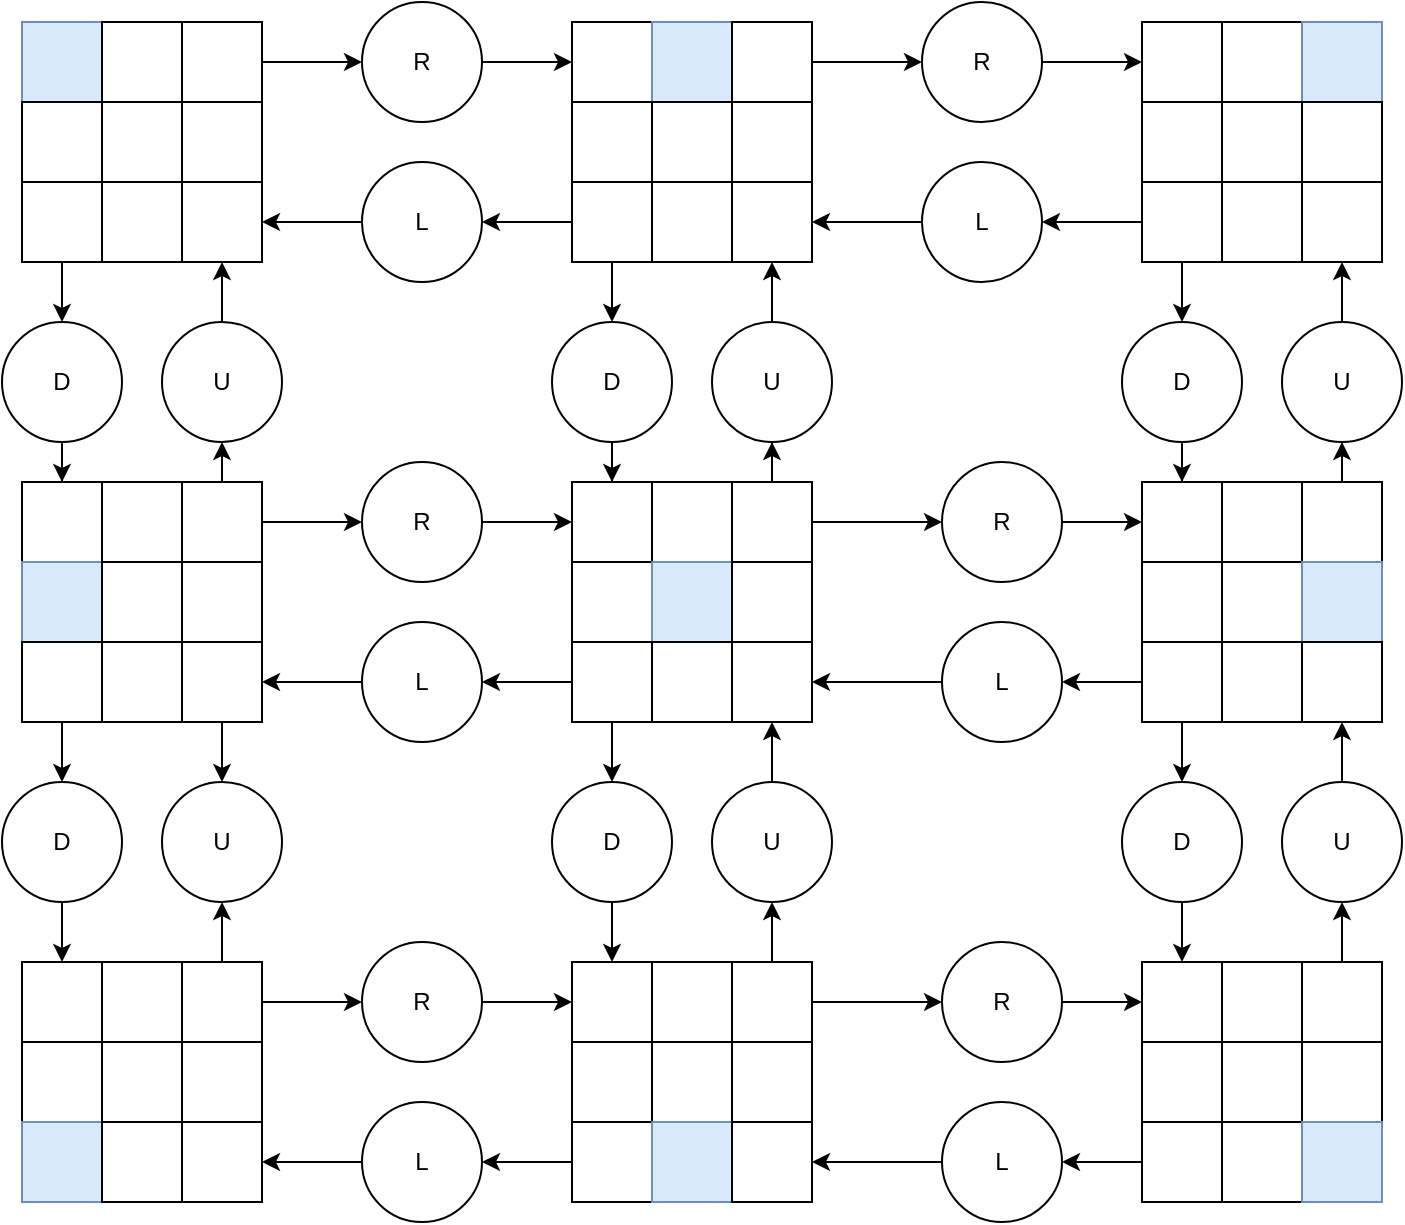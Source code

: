 <mxfile version="13.0.5" type="device"><diagram id="01GAsf3pxCjws0Y37xxs" name="Page-1"><mxGraphModel dx="1298" dy="759" grid="1" gridSize="10" guides="1" tooltips="1" connect="1" arrows="1" fold="1" page="1" pageScale="1" pageWidth="850" pageHeight="1100" math="0" shadow="0"><root><mxCell id="0"/><mxCell id="1" parent="0"/><mxCell id="KvFrXL1NzjKmEslwD7zw-13" value="" style="group" parent="1" vertex="1" connectable="0"><mxGeometry x="425" y="70" width="120" height="120" as="geometry"/></mxCell><mxCell id="KvFrXL1NzjKmEslwD7zw-14" value="" style="group" parent="KvFrXL1NzjKmEslwD7zw-13" vertex="1" connectable="0"><mxGeometry width="120" height="120" as="geometry"/></mxCell><mxCell id="KvFrXL1NzjKmEslwD7zw-15" value="" style="rounded=0;whiteSpace=wrap;html=1;" parent="KvFrXL1NzjKmEslwD7zw-14" vertex="1"><mxGeometry width="40" height="40" as="geometry"/></mxCell><mxCell id="KvFrXL1NzjKmEslwD7zw-16" value="" style="rounded=0;whiteSpace=wrap;html=1;fillColor=#dae8fc;strokeColor=#6c8ebf;" parent="KvFrXL1NzjKmEslwD7zw-14" vertex="1"><mxGeometry x="40" width="40" height="40" as="geometry"/></mxCell><mxCell id="KvFrXL1NzjKmEslwD7zw-17" value="" style="rounded=0;whiteSpace=wrap;html=1;" parent="KvFrXL1NzjKmEslwD7zw-14" vertex="1"><mxGeometry x="80" width="40" height="40" as="geometry"/></mxCell><mxCell id="KvFrXL1NzjKmEslwD7zw-18" value="" style="rounded=0;whiteSpace=wrap;html=1;" parent="KvFrXL1NzjKmEslwD7zw-14" vertex="1"><mxGeometry y="40" width="40" height="40" as="geometry"/></mxCell><mxCell id="KvFrXL1NzjKmEslwD7zw-19" value="" style="rounded=0;whiteSpace=wrap;html=1;" parent="KvFrXL1NzjKmEslwD7zw-14" vertex="1"><mxGeometry x="40" y="40" width="40" height="40" as="geometry"/></mxCell><mxCell id="KvFrXL1NzjKmEslwD7zw-20" value="" style="rounded=0;whiteSpace=wrap;html=1;" parent="KvFrXL1NzjKmEslwD7zw-14" vertex="1"><mxGeometry x="80" y="40" width="40" height="40" as="geometry"/></mxCell><mxCell id="KvFrXL1NzjKmEslwD7zw-21" value="" style="rounded=0;whiteSpace=wrap;html=1;" parent="KvFrXL1NzjKmEslwD7zw-14" vertex="1"><mxGeometry y="80" width="40" height="40" as="geometry"/></mxCell><mxCell id="KvFrXL1NzjKmEslwD7zw-22" value="" style="rounded=0;whiteSpace=wrap;html=1;" parent="KvFrXL1NzjKmEslwD7zw-14" vertex="1"><mxGeometry x="40" y="80" width="40" height="40" as="geometry"/></mxCell><mxCell id="KvFrXL1NzjKmEslwD7zw-23" value="" style="rounded=0;whiteSpace=wrap;html=1;" parent="KvFrXL1NzjKmEslwD7zw-14" vertex="1"><mxGeometry x="80" y="80" width="40" height="40" as="geometry"/></mxCell><mxCell id="KvFrXL1NzjKmEslwD7zw-97" value="" style="group" parent="1" vertex="1" connectable="0"><mxGeometry x="710" y="70" width="120" height="120" as="geometry"/></mxCell><mxCell id="KvFrXL1NzjKmEslwD7zw-24" value="" style="group;fillColor=#dae8fc;strokeColor=#6c8ebf;" parent="KvFrXL1NzjKmEslwD7zw-97" vertex="1" connectable="0"><mxGeometry width="120" height="120" as="geometry"/></mxCell><mxCell id="KvFrXL1NzjKmEslwD7zw-25" value="" style="group" parent="KvFrXL1NzjKmEslwD7zw-24" vertex="1" connectable="0"><mxGeometry width="120" height="120" as="geometry"/></mxCell><mxCell id="KvFrXL1NzjKmEslwD7zw-26" value="" style="rounded=0;whiteSpace=wrap;html=1;" parent="KvFrXL1NzjKmEslwD7zw-25" vertex="1"><mxGeometry width="40" height="40" as="geometry"/></mxCell><mxCell id="KvFrXL1NzjKmEslwD7zw-27" value="" style="rounded=0;whiteSpace=wrap;html=1;" parent="KvFrXL1NzjKmEslwD7zw-25" vertex="1"><mxGeometry x="40" width="40" height="40" as="geometry"/></mxCell><mxCell id="KvFrXL1NzjKmEslwD7zw-28" value="" style="rounded=0;whiteSpace=wrap;html=1;fillColor=#dae8fc;strokeColor=#6c8ebf;" parent="KvFrXL1NzjKmEslwD7zw-25" vertex="1"><mxGeometry x="80" width="40" height="40" as="geometry"/></mxCell><mxCell id="KvFrXL1NzjKmEslwD7zw-29" value="" style="rounded=0;whiteSpace=wrap;html=1;" parent="KvFrXL1NzjKmEslwD7zw-25" vertex="1"><mxGeometry y="40" width="40" height="40" as="geometry"/></mxCell><mxCell id="KvFrXL1NzjKmEslwD7zw-30" value="" style="rounded=0;whiteSpace=wrap;html=1;" parent="KvFrXL1NzjKmEslwD7zw-25" vertex="1"><mxGeometry x="40" y="40" width="40" height="40" as="geometry"/></mxCell><mxCell id="KvFrXL1NzjKmEslwD7zw-31" value="" style="rounded=0;whiteSpace=wrap;html=1;" parent="KvFrXL1NzjKmEslwD7zw-25" vertex="1"><mxGeometry x="80" y="40" width="40" height="40" as="geometry"/></mxCell><mxCell id="KvFrXL1NzjKmEslwD7zw-32" value="" style="rounded=0;whiteSpace=wrap;html=1;" parent="KvFrXL1NzjKmEslwD7zw-25" vertex="1"><mxGeometry y="80" width="40" height="40" as="geometry"/></mxCell><mxCell id="KvFrXL1NzjKmEslwD7zw-33" value="" style="rounded=0;whiteSpace=wrap;html=1;" parent="KvFrXL1NzjKmEslwD7zw-25" vertex="1"><mxGeometry x="40" y="80" width="40" height="40" as="geometry"/></mxCell><mxCell id="KvFrXL1NzjKmEslwD7zw-34" value="" style="rounded=0;whiteSpace=wrap;html=1;" parent="KvFrXL1NzjKmEslwD7zw-25" vertex="1"><mxGeometry x="80" y="80" width="40" height="40" as="geometry"/></mxCell><mxCell id="KvFrXL1NzjKmEslwD7zw-111" value="" style="group" parent="1" vertex="1" connectable="0"><mxGeometry x="150" y="70" width="120" height="120" as="geometry"/></mxCell><mxCell id="KvFrXL1NzjKmEslwD7zw-12" value="" style="group" parent="KvFrXL1NzjKmEslwD7zw-111" vertex="1" connectable="0"><mxGeometry width="120" height="120" as="geometry"/></mxCell><mxCell id="KvFrXL1NzjKmEslwD7zw-11" value="" style="group" parent="KvFrXL1NzjKmEslwD7zw-12" vertex="1" connectable="0"><mxGeometry width="120" height="120" as="geometry"/></mxCell><mxCell id="KvFrXL1NzjKmEslwD7zw-2" value="" style="rounded=0;whiteSpace=wrap;html=1;fillColor=#dae8fc;strokeColor=#6c8ebf;" parent="KvFrXL1NzjKmEslwD7zw-11" vertex="1"><mxGeometry width="40" height="40" as="geometry"/></mxCell><mxCell id="KvFrXL1NzjKmEslwD7zw-3" value="" style="rounded=0;whiteSpace=wrap;html=1;" parent="KvFrXL1NzjKmEslwD7zw-11" vertex="1"><mxGeometry x="40" width="40" height="40" as="geometry"/></mxCell><mxCell id="KvFrXL1NzjKmEslwD7zw-4" value="" style="rounded=0;whiteSpace=wrap;html=1;" parent="KvFrXL1NzjKmEslwD7zw-11" vertex="1"><mxGeometry x="80" width="40" height="40" as="geometry"/></mxCell><mxCell id="KvFrXL1NzjKmEslwD7zw-5" value="" style="rounded=0;whiteSpace=wrap;html=1;" parent="KvFrXL1NzjKmEslwD7zw-11" vertex="1"><mxGeometry y="40" width="40" height="40" as="geometry"/></mxCell><mxCell id="KvFrXL1NzjKmEslwD7zw-6" value="" style="rounded=0;whiteSpace=wrap;html=1;" parent="KvFrXL1NzjKmEslwD7zw-11" vertex="1"><mxGeometry x="40" y="40" width="40" height="40" as="geometry"/></mxCell><mxCell id="KvFrXL1NzjKmEslwD7zw-7" value="" style="rounded=0;whiteSpace=wrap;html=1;" parent="KvFrXL1NzjKmEslwD7zw-11" vertex="1"><mxGeometry x="80" y="40" width="40" height="40" as="geometry"/></mxCell><mxCell id="KvFrXL1NzjKmEslwD7zw-8" value="" style="rounded=0;whiteSpace=wrap;html=1;" parent="KvFrXL1NzjKmEslwD7zw-11" vertex="1"><mxGeometry y="80" width="40" height="40" as="geometry"/></mxCell><mxCell id="KvFrXL1NzjKmEslwD7zw-9" value="" style="rounded=0;whiteSpace=wrap;html=1;" parent="KvFrXL1NzjKmEslwD7zw-11" vertex="1"><mxGeometry x="40" y="80" width="40" height="40" as="geometry"/></mxCell><mxCell id="KvFrXL1NzjKmEslwD7zw-10" value="" style="rounded=0;whiteSpace=wrap;html=1;" parent="KvFrXL1NzjKmEslwD7zw-11" vertex="1"><mxGeometry x="80" y="80" width="40" height="40" as="geometry"/></mxCell><mxCell id="KvFrXL1NzjKmEslwD7zw-126" value="" style="group;fillColor=#dae8fc;strokeColor=#6c8ebf;" parent="1" vertex="1" connectable="0"><mxGeometry x="710" y="540" width="120" height="120" as="geometry"/></mxCell><mxCell id="KvFrXL1NzjKmEslwD7zw-127" value="" style="group" parent="1" vertex="1" connectable="0"><mxGeometry x="150" y="540" width="120" height="120" as="geometry"/></mxCell><mxCell id="KvFrXL1NzjKmEslwD7zw-128" value="" style="group" parent="KvFrXL1NzjKmEslwD7zw-127" vertex="1" connectable="0"><mxGeometry width="120" height="120" as="geometry"/></mxCell><mxCell id="KvFrXL1NzjKmEslwD7zw-129" value="" style="group" parent="KvFrXL1NzjKmEslwD7zw-128" vertex="1" connectable="0"><mxGeometry width="120" height="120" as="geometry"/></mxCell><mxCell id="KvFrXL1NzjKmEslwD7zw-130" value="" style="group" parent="KvFrXL1NzjKmEslwD7zw-129" vertex="1" connectable="0"><mxGeometry width="120" height="120" as="geometry"/></mxCell><mxCell id="KvFrXL1NzjKmEslwD7zw-131" value="" style="rounded=0;whiteSpace=wrap;html=1;" parent="KvFrXL1NzjKmEslwD7zw-130" vertex="1"><mxGeometry width="40" height="40" as="geometry"/></mxCell><mxCell id="KvFrXL1NzjKmEslwD7zw-132" value="" style="rounded=0;whiteSpace=wrap;html=1;" parent="KvFrXL1NzjKmEslwD7zw-130" vertex="1"><mxGeometry x="40" width="40" height="40" as="geometry"/></mxCell><mxCell id="KvFrXL1NzjKmEslwD7zw-133" value="" style="rounded=0;whiteSpace=wrap;html=1;" parent="KvFrXL1NzjKmEslwD7zw-130" vertex="1"><mxGeometry x="80" width="40" height="40" as="geometry"/></mxCell><mxCell id="KvFrXL1NzjKmEslwD7zw-134" value="" style="rounded=0;whiteSpace=wrap;html=1;" parent="KvFrXL1NzjKmEslwD7zw-130" vertex="1"><mxGeometry y="40" width="40" height="40" as="geometry"/></mxCell><mxCell id="KvFrXL1NzjKmEslwD7zw-135" value="" style="rounded=0;whiteSpace=wrap;html=1;" parent="KvFrXL1NzjKmEslwD7zw-130" vertex="1"><mxGeometry x="40" y="40" width="40" height="40" as="geometry"/></mxCell><mxCell id="KvFrXL1NzjKmEslwD7zw-136" value="" style="rounded=0;whiteSpace=wrap;html=1;" parent="KvFrXL1NzjKmEslwD7zw-130" vertex="1"><mxGeometry x="80" y="40" width="40" height="40" as="geometry"/></mxCell><mxCell id="KvFrXL1NzjKmEslwD7zw-137" value="" style="rounded=0;whiteSpace=wrap;html=1;fillColor=#dae8fc;strokeColor=#6c8ebf;" parent="KvFrXL1NzjKmEslwD7zw-130" vertex="1"><mxGeometry y="80" width="40" height="40" as="geometry"/></mxCell><mxCell id="KvFrXL1NzjKmEslwD7zw-138" value="" style="rounded=0;whiteSpace=wrap;html=1;" parent="KvFrXL1NzjKmEslwD7zw-130" vertex="1"><mxGeometry x="40" y="80" width="40" height="40" as="geometry"/></mxCell><mxCell id="KvFrXL1NzjKmEslwD7zw-139" value="" style="rounded=0;whiteSpace=wrap;html=1;" parent="KvFrXL1NzjKmEslwD7zw-130" vertex="1"><mxGeometry x="80" y="80" width="40" height="40" as="geometry"/></mxCell><mxCell id="KvFrXL1NzjKmEslwD7zw-140" value="" style="group;fillColor=#dae8fc;strokeColor=#6c8ebf;" parent="1" vertex="1" connectable="0"><mxGeometry x="425" y="540" width="120" height="120" as="geometry"/></mxCell><mxCell id="KvFrXL1NzjKmEslwD7zw-144" value="" style="rounded=0;whiteSpace=wrap;html=1;" parent="KvFrXL1NzjKmEslwD7zw-140" vertex="1"><mxGeometry width="40" height="40" as="geometry"/></mxCell><mxCell id="KvFrXL1NzjKmEslwD7zw-145" value="" style="rounded=0;whiteSpace=wrap;html=1;" parent="KvFrXL1NzjKmEslwD7zw-140" vertex="1"><mxGeometry x="40" width="40" height="40" as="geometry"/></mxCell><mxCell id="KvFrXL1NzjKmEslwD7zw-146" value="" style="rounded=0;whiteSpace=wrap;html=1;" parent="KvFrXL1NzjKmEslwD7zw-140" vertex="1"><mxGeometry x="80" width="40" height="40" as="geometry"/></mxCell><mxCell id="KvFrXL1NzjKmEslwD7zw-147" value="" style="rounded=0;whiteSpace=wrap;html=1;" parent="KvFrXL1NzjKmEslwD7zw-140" vertex="1"><mxGeometry y="40" width="40" height="40" as="geometry"/></mxCell><mxCell id="KvFrXL1NzjKmEslwD7zw-148" value="" style="rounded=0;whiteSpace=wrap;html=1;" parent="KvFrXL1NzjKmEslwD7zw-140" vertex="1"><mxGeometry x="40" y="40" width="40" height="40" as="geometry"/></mxCell><mxCell id="KvFrXL1NzjKmEslwD7zw-149" value="" style="rounded=0;whiteSpace=wrap;html=1;" parent="KvFrXL1NzjKmEslwD7zw-140" vertex="1"><mxGeometry x="80" y="40" width="40" height="40" as="geometry"/></mxCell><mxCell id="KvFrXL1NzjKmEslwD7zw-150" value="" style="rounded=0;whiteSpace=wrap;html=1;" parent="KvFrXL1NzjKmEslwD7zw-140" vertex="1"><mxGeometry y="80" width="40" height="40" as="geometry"/></mxCell><mxCell id="KvFrXL1NzjKmEslwD7zw-151" value="" style="rounded=0;whiteSpace=wrap;html=1;fillColor=#dae8fc;strokeColor=#6c8ebf;" parent="KvFrXL1NzjKmEslwD7zw-140" vertex="1"><mxGeometry x="40" y="80" width="40" height="40" as="geometry"/></mxCell><mxCell id="KvFrXL1NzjKmEslwD7zw-152" value="" style="rounded=0;whiteSpace=wrap;html=1;" parent="KvFrXL1NzjKmEslwD7zw-140" vertex="1"><mxGeometry x="80" y="80" width="40" height="40" as="geometry"/></mxCell><mxCell id="KvFrXL1NzjKmEslwD7zw-153" value="" style="group" parent="1" vertex="1" connectable="0"><mxGeometry x="150" y="300" width="120" height="120" as="geometry"/></mxCell><mxCell id="KvFrXL1NzjKmEslwD7zw-154" value="" style="group" parent="KvFrXL1NzjKmEslwD7zw-153" vertex="1" connectable="0"><mxGeometry width="120" height="120" as="geometry"/></mxCell><mxCell id="KvFrXL1NzjKmEslwD7zw-155" value="" style="group" parent="KvFrXL1NzjKmEslwD7zw-154" vertex="1" connectable="0"><mxGeometry width="120" height="120" as="geometry"/></mxCell><mxCell id="KvFrXL1NzjKmEslwD7zw-156" value="" style="group" parent="KvFrXL1NzjKmEslwD7zw-155" vertex="1" connectable="0"><mxGeometry width="120" height="120" as="geometry"/></mxCell><mxCell id="KvFrXL1NzjKmEslwD7zw-157" value="" style="rounded=0;whiteSpace=wrap;html=1;" parent="KvFrXL1NzjKmEslwD7zw-156" vertex="1"><mxGeometry width="40" height="40" as="geometry"/></mxCell><mxCell id="KvFrXL1NzjKmEslwD7zw-158" value="" style="rounded=0;whiteSpace=wrap;html=1;" parent="KvFrXL1NzjKmEslwD7zw-156" vertex="1"><mxGeometry x="40" width="40" height="40" as="geometry"/></mxCell><mxCell id="KvFrXL1NzjKmEslwD7zw-159" value="" style="rounded=0;whiteSpace=wrap;html=1;" parent="KvFrXL1NzjKmEslwD7zw-156" vertex="1"><mxGeometry x="80" width="40" height="40" as="geometry"/></mxCell><mxCell id="KvFrXL1NzjKmEslwD7zw-160" value="" style="rounded=0;whiteSpace=wrap;html=1;fillColor=#dae8fc;strokeColor=#6c8ebf;" parent="KvFrXL1NzjKmEslwD7zw-156" vertex="1"><mxGeometry y="40" width="40" height="40" as="geometry"/></mxCell><mxCell id="KvFrXL1NzjKmEslwD7zw-161" value="" style="rounded=0;whiteSpace=wrap;html=1;" parent="KvFrXL1NzjKmEslwD7zw-156" vertex="1"><mxGeometry x="40" y="40" width="40" height="40" as="geometry"/></mxCell><mxCell id="KvFrXL1NzjKmEslwD7zw-162" value="" style="rounded=0;whiteSpace=wrap;html=1;" parent="KvFrXL1NzjKmEslwD7zw-156" vertex="1"><mxGeometry x="80" y="40" width="40" height="40" as="geometry"/></mxCell><mxCell id="KvFrXL1NzjKmEslwD7zw-163" value="" style="rounded=0;whiteSpace=wrap;html=1;" parent="KvFrXL1NzjKmEslwD7zw-156" vertex="1"><mxGeometry y="80" width="40" height="40" as="geometry"/></mxCell><mxCell id="KvFrXL1NzjKmEslwD7zw-164" value="" style="rounded=0;whiteSpace=wrap;html=1;" parent="KvFrXL1NzjKmEslwD7zw-156" vertex="1"><mxGeometry x="40" y="80" width="40" height="40" as="geometry"/></mxCell><mxCell id="KvFrXL1NzjKmEslwD7zw-165" value="" style="rounded=0;whiteSpace=wrap;html=1;" parent="KvFrXL1NzjKmEslwD7zw-156" vertex="1"><mxGeometry x="80" y="80" width="40" height="40" as="geometry"/></mxCell><mxCell id="KvFrXL1NzjKmEslwD7zw-166" value="" style="group;fillColor=#dae8fc;strokeColor=#6c8ebf;" parent="1" vertex="1" connectable="0"><mxGeometry x="710" y="300" width="120" height="120" as="geometry"/></mxCell><mxCell id="KvFrXL1NzjKmEslwD7zw-167" value="" style="group" parent="KvFrXL1NzjKmEslwD7zw-166" vertex="1" connectable="0"><mxGeometry width="120" height="120" as="geometry"/></mxCell><mxCell id="KvFrXL1NzjKmEslwD7zw-168" value="" style="group" parent="KvFrXL1NzjKmEslwD7zw-167" vertex="1" connectable="0"><mxGeometry width="120" height="120" as="geometry"/></mxCell><mxCell id="KvFrXL1NzjKmEslwD7zw-169" value="" style="group" parent="KvFrXL1NzjKmEslwD7zw-168" vertex="1" connectable="0"><mxGeometry width="120" height="120" as="geometry"/></mxCell><mxCell id="KvFrXL1NzjKmEslwD7zw-170" value="" style="rounded=0;whiteSpace=wrap;html=1;" parent="KvFrXL1NzjKmEslwD7zw-169" vertex="1"><mxGeometry width="40" height="40" as="geometry"/></mxCell><mxCell id="KvFrXL1NzjKmEslwD7zw-171" value="" style="rounded=0;whiteSpace=wrap;html=1;" parent="KvFrXL1NzjKmEslwD7zw-169" vertex="1"><mxGeometry x="40" width="40" height="40" as="geometry"/></mxCell><mxCell id="KvFrXL1NzjKmEslwD7zw-172" value="" style="rounded=0;whiteSpace=wrap;html=1;" parent="KvFrXL1NzjKmEslwD7zw-169" vertex="1"><mxGeometry x="80" width="40" height="40" as="geometry"/></mxCell><mxCell id="KvFrXL1NzjKmEslwD7zw-173" value="" style="rounded=0;whiteSpace=wrap;html=1;" parent="KvFrXL1NzjKmEslwD7zw-169" vertex="1"><mxGeometry y="40" width="40" height="40" as="geometry"/></mxCell><mxCell id="KvFrXL1NzjKmEslwD7zw-174" value="" style="rounded=0;whiteSpace=wrap;html=1;" parent="KvFrXL1NzjKmEslwD7zw-169" vertex="1"><mxGeometry x="40" y="40" width="40" height="40" as="geometry"/></mxCell><mxCell id="KvFrXL1NzjKmEslwD7zw-175" value="" style="rounded=0;whiteSpace=wrap;html=1;fillColor=#dae8fc;strokeColor=#6c8ebf;" parent="KvFrXL1NzjKmEslwD7zw-169" vertex="1"><mxGeometry x="80" y="40" width="40" height="40" as="geometry"/></mxCell><mxCell id="KvFrXL1NzjKmEslwD7zw-176" value="" style="rounded=0;whiteSpace=wrap;html=1;" parent="KvFrXL1NzjKmEslwD7zw-169" vertex="1"><mxGeometry y="80" width="40" height="40" as="geometry"/></mxCell><mxCell id="KvFrXL1NzjKmEslwD7zw-177" value="" style="rounded=0;whiteSpace=wrap;html=1;" parent="KvFrXL1NzjKmEslwD7zw-169" vertex="1"><mxGeometry x="40" y="80" width="40" height="40" as="geometry"/></mxCell><mxCell id="KvFrXL1NzjKmEslwD7zw-178" value="" style="rounded=0;whiteSpace=wrap;html=1;" parent="KvFrXL1NzjKmEslwD7zw-169" vertex="1"><mxGeometry x="80" y="80" width="40" height="40" as="geometry"/></mxCell><mxCell id="KvFrXL1NzjKmEslwD7zw-179" value="" style="group" parent="1" vertex="1" connectable="0"><mxGeometry x="425" y="300" width="120" height="120" as="geometry"/></mxCell><mxCell id="KvFrXL1NzjKmEslwD7zw-180" value="" style="group" parent="KvFrXL1NzjKmEslwD7zw-179" vertex="1" connectable="0"><mxGeometry width="120" height="120" as="geometry"/></mxCell><mxCell id="KvFrXL1NzjKmEslwD7zw-181" value="" style="group" parent="KvFrXL1NzjKmEslwD7zw-180" vertex="1" connectable="0"><mxGeometry width="120" height="120" as="geometry"/></mxCell><mxCell id="KvFrXL1NzjKmEslwD7zw-182" value="" style="group" parent="KvFrXL1NzjKmEslwD7zw-181" vertex="1" connectable="0"><mxGeometry width="120" height="120" as="geometry"/></mxCell><mxCell id="KvFrXL1NzjKmEslwD7zw-183" value="" style="rounded=0;whiteSpace=wrap;html=1;" parent="KvFrXL1NzjKmEslwD7zw-182" vertex="1"><mxGeometry width="40" height="40" as="geometry"/></mxCell><mxCell id="KvFrXL1NzjKmEslwD7zw-184" value="" style="rounded=0;whiteSpace=wrap;html=1;" parent="KvFrXL1NzjKmEslwD7zw-182" vertex="1"><mxGeometry x="40" width="40" height="40" as="geometry"/></mxCell><mxCell id="KvFrXL1NzjKmEslwD7zw-185" value="" style="rounded=0;whiteSpace=wrap;html=1;" parent="KvFrXL1NzjKmEslwD7zw-182" vertex="1"><mxGeometry x="80" width="40" height="40" as="geometry"/></mxCell><mxCell id="KvFrXL1NzjKmEslwD7zw-186" value="" style="rounded=0;whiteSpace=wrap;html=1;" parent="KvFrXL1NzjKmEslwD7zw-182" vertex="1"><mxGeometry y="40" width="40" height="40" as="geometry"/></mxCell><mxCell id="KvFrXL1NzjKmEslwD7zw-187" value="" style="rounded=0;whiteSpace=wrap;html=1;fillColor=#dae8fc;strokeColor=#6c8ebf;" parent="KvFrXL1NzjKmEslwD7zw-182" vertex="1"><mxGeometry x="40" y="40" width="40" height="40" as="geometry"/></mxCell><mxCell id="KvFrXL1NzjKmEslwD7zw-188" value="" style="rounded=0;whiteSpace=wrap;html=1;" parent="KvFrXL1NzjKmEslwD7zw-182" vertex="1"><mxGeometry x="80" y="40" width="40" height="40" as="geometry"/></mxCell><mxCell id="KvFrXL1NzjKmEslwD7zw-189" value="" style="rounded=0;whiteSpace=wrap;html=1;" parent="KvFrXL1NzjKmEslwD7zw-182" vertex="1"><mxGeometry y="80" width="40" height="40" as="geometry"/></mxCell><mxCell id="KvFrXL1NzjKmEslwD7zw-190" value="" style="rounded=0;whiteSpace=wrap;html=1;" parent="KvFrXL1NzjKmEslwD7zw-182" vertex="1"><mxGeometry x="40" y="80" width="40" height="40" as="geometry"/></mxCell><mxCell id="KvFrXL1NzjKmEslwD7zw-191" value="" style="rounded=0;whiteSpace=wrap;html=1;" parent="KvFrXL1NzjKmEslwD7zw-182" vertex="1"><mxGeometry x="80" y="80" width="40" height="40" as="geometry"/></mxCell><mxCell id="KvFrXL1NzjKmEslwD7zw-58" value="" style="group;fillColor=#dae8fc;strokeColor=#6c8ebf;" parent="1" vertex="1" connectable="0"><mxGeometry x="710" y="540" width="120" height="120" as="geometry"/></mxCell><mxCell id="KvFrXL1NzjKmEslwD7zw-35" value="" style="group;fillColor=#dae8fc;strokeColor=#6c8ebf;" parent="1" vertex="1" connectable="0"><mxGeometry x="710" y="540" width="120" height="120" as="geometry"/></mxCell><mxCell id="KvFrXL1NzjKmEslwD7zw-37" value="" style="rounded=0;whiteSpace=wrap;html=1;" parent="1" vertex="1"><mxGeometry x="710" y="540" width="40" height="40" as="geometry"/></mxCell><mxCell id="KvFrXL1NzjKmEslwD7zw-38" value="" style="rounded=0;whiteSpace=wrap;html=1;" parent="1" vertex="1"><mxGeometry x="750" y="540" width="40" height="40" as="geometry"/></mxCell><mxCell id="KvFrXL1NzjKmEslwD7zw-277" style="edgeStyle=orthogonalEdgeStyle;rounded=0;orthogonalLoop=1;jettySize=auto;html=1;entryX=0.5;entryY=1;entryDx=0;entryDy=0;endArrow=classic;endFill=1;" parent="1" source="KvFrXL1NzjKmEslwD7zw-39" target="KvFrXL1NzjKmEslwD7zw-274" edge="1"><mxGeometry relative="1" as="geometry"/></mxCell><mxCell id="KvFrXL1NzjKmEslwD7zw-39" value="" style="rounded=0;whiteSpace=wrap;html=1;" parent="1" vertex="1"><mxGeometry x="790" y="540" width="40" height="40" as="geometry"/></mxCell><mxCell id="KvFrXL1NzjKmEslwD7zw-40" value="" style="rounded=0;whiteSpace=wrap;html=1;" parent="1" vertex="1"><mxGeometry x="710" y="580" width="40" height="40" as="geometry"/></mxCell><mxCell id="KvFrXL1NzjKmEslwD7zw-41" value="" style="rounded=0;whiteSpace=wrap;html=1;" parent="1" vertex="1"><mxGeometry x="750" y="580" width="40" height="40" as="geometry"/></mxCell><mxCell id="KvFrXL1NzjKmEslwD7zw-42" value="" style="rounded=0;whiteSpace=wrap;html=1;" parent="1" vertex="1"><mxGeometry x="790" y="580" width="40" height="40" as="geometry"/></mxCell><mxCell id="KvFrXL1NzjKmEslwD7zw-272" style="edgeStyle=orthogonalEdgeStyle;rounded=0;orthogonalLoop=1;jettySize=auto;html=1;entryX=1;entryY=0.5;entryDx=0;entryDy=0;endArrow=classic;endFill=1;" parent="1" source="KvFrXL1NzjKmEslwD7zw-43" target="KvFrXL1NzjKmEslwD7zw-269" edge="1"><mxGeometry relative="1" as="geometry"/></mxCell><mxCell id="KvFrXL1NzjKmEslwD7zw-43" value="" style="rounded=0;whiteSpace=wrap;html=1;" parent="1" vertex="1"><mxGeometry x="710" y="620" width="40" height="40" as="geometry"/></mxCell><mxCell id="KvFrXL1NzjKmEslwD7zw-44" value="" style="rounded=0;whiteSpace=wrap;html=1;" parent="1" vertex="1"><mxGeometry x="750" y="620" width="40" height="40" as="geometry"/></mxCell><mxCell id="KvFrXL1NzjKmEslwD7zw-45" value="" style="rounded=0;whiteSpace=wrap;html=1;fillColor=#dae8fc;strokeColor=#6c8ebf;" parent="1" vertex="1"><mxGeometry x="790" y="620" width="40" height="40" as="geometry"/></mxCell><mxCell id="KvFrXL1NzjKmEslwD7zw-217" style="edgeStyle=orthogonalEdgeStyle;rounded=0;orthogonalLoop=1;jettySize=auto;html=1;entryX=0.5;entryY=0;entryDx=0;entryDy=0;endArrow=classic;endFill=1;" parent="1" source="KvFrXL1NzjKmEslwD7zw-199" target="KvFrXL1NzjKmEslwD7zw-157" edge="1"><mxGeometry relative="1" as="geometry"/></mxCell><mxCell id="KvFrXL1NzjKmEslwD7zw-199" value="D" style="ellipse;whiteSpace=wrap;html=1;" parent="1" vertex="1"><mxGeometry x="140" y="220" width="60" height="60" as="geometry"/></mxCell><mxCell id="KvFrXL1NzjKmEslwD7zw-221" style="edgeStyle=orthogonalEdgeStyle;rounded=0;orthogonalLoop=1;jettySize=auto;html=1;entryX=0;entryY=0.5;entryDx=0;entryDy=0;endArrow=classic;endFill=1;" parent="1" source="KvFrXL1NzjKmEslwD7zw-197" target="KvFrXL1NzjKmEslwD7zw-15" edge="1"><mxGeometry relative="1" as="geometry"/></mxCell><mxCell id="KvFrXL1NzjKmEslwD7zw-197" value="R" style="ellipse;whiteSpace=wrap;html=1;" parent="1" vertex="1"><mxGeometry x="320" y="60" width="60" height="60" as="geometry"/></mxCell><mxCell id="KvFrXL1NzjKmEslwD7zw-227" style="edgeStyle=orthogonalEdgeStyle;rounded=0;orthogonalLoop=1;jettySize=auto;html=1;entryX=0.5;entryY=1;entryDx=0;entryDy=0;endArrow=classic;endFill=1;" parent="1" source="KvFrXL1NzjKmEslwD7zw-204" target="KvFrXL1NzjKmEslwD7zw-23" edge="1"><mxGeometry relative="1" as="geometry"/></mxCell><mxCell id="KvFrXL1NzjKmEslwD7zw-204" value="U" style="ellipse;whiteSpace=wrap;html=1;" parent="1" vertex="1"><mxGeometry x="495" y="220" width="60" height="60" as="geometry"/></mxCell><mxCell id="KvFrXL1NzjKmEslwD7zw-246" style="edgeStyle=orthogonalEdgeStyle;rounded=0;orthogonalLoop=1;jettySize=auto;html=1;entryX=0;entryY=0.5;entryDx=0;entryDy=0;endArrow=classic;endFill=1;" parent="1" source="KvFrXL1NzjKmEslwD7zw-208" target="KvFrXL1NzjKmEslwD7zw-183" edge="1"><mxGeometry relative="1" as="geometry"/></mxCell><mxCell id="KvFrXL1NzjKmEslwD7zw-208" value="R" style="ellipse;whiteSpace=wrap;html=1;" parent="1" vertex="1"><mxGeometry x="320" y="290" width="60" height="60" as="geometry"/></mxCell><mxCell id="KvFrXL1NzjKmEslwD7zw-248" style="edgeStyle=orthogonalEdgeStyle;rounded=0;orthogonalLoop=1;jettySize=auto;html=1;entryX=1;entryY=0.5;entryDx=0;entryDy=0;endArrow=classic;endFill=1;" parent="1" source="KvFrXL1NzjKmEslwD7zw-211" target="KvFrXL1NzjKmEslwD7zw-165" edge="1"><mxGeometry relative="1" as="geometry"/></mxCell><mxCell id="KvFrXL1NzjKmEslwD7zw-211" value="L" style="ellipse;whiteSpace=wrap;html=1;" parent="1" vertex="1"><mxGeometry x="320" y="370" width="60" height="60" as="geometry"/></mxCell><mxCell id="KvFrXL1NzjKmEslwD7zw-219" style="edgeStyle=orthogonalEdgeStyle;rounded=0;orthogonalLoop=1;jettySize=auto;html=1;exitX=0.5;exitY=0;exitDx=0;exitDy=0;entryX=0.5;entryY=1;entryDx=0;entryDy=0;endArrow=classic;endFill=1;" parent="1" source="KvFrXL1NzjKmEslwD7zw-215" target="KvFrXL1NzjKmEslwD7zw-10" edge="1"><mxGeometry relative="1" as="geometry"/></mxCell><mxCell id="KvFrXL1NzjKmEslwD7zw-215" value="U" style="ellipse;whiteSpace=wrap;html=1;" parent="1" vertex="1"><mxGeometry x="220" y="220" width="60" height="60" as="geometry"/></mxCell><mxCell id="KvFrXL1NzjKmEslwD7zw-216" style="edgeStyle=orthogonalEdgeStyle;rounded=0;orthogonalLoop=1;jettySize=auto;html=1;entryX=0.5;entryY=0;entryDx=0;entryDy=0;endArrow=classic;endFill=1;" parent="1" source="KvFrXL1NzjKmEslwD7zw-8" target="KvFrXL1NzjKmEslwD7zw-199" edge="1"><mxGeometry relative="1" as="geometry"/></mxCell><mxCell id="KvFrXL1NzjKmEslwD7zw-218" style="edgeStyle=orthogonalEdgeStyle;rounded=0;orthogonalLoop=1;jettySize=auto;html=1;exitX=0.5;exitY=0;exitDx=0;exitDy=0;entryX=0.5;entryY=1;entryDx=0;entryDy=0;endArrow=classic;endFill=1;" parent="1" source="KvFrXL1NzjKmEslwD7zw-159" target="KvFrXL1NzjKmEslwD7zw-215" edge="1"><mxGeometry relative="1" as="geometry"/></mxCell><mxCell id="KvFrXL1NzjKmEslwD7zw-220" style="edgeStyle=orthogonalEdgeStyle;rounded=0;orthogonalLoop=1;jettySize=auto;html=1;entryX=0;entryY=0.5;entryDx=0;entryDy=0;endArrow=classic;endFill=1;" parent="1" source="KvFrXL1NzjKmEslwD7zw-4" target="KvFrXL1NzjKmEslwD7zw-197" edge="1"><mxGeometry relative="1" as="geometry"/></mxCell><mxCell id="KvFrXL1NzjKmEslwD7zw-224" style="edgeStyle=orthogonalEdgeStyle;rounded=0;orthogonalLoop=1;jettySize=auto;html=1;entryX=1;entryY=0.5;entryDx=0;entryDy=0;endArrow=classic;endFill=1;" parent="1" source="KvFrXL1NzjKmEslwD7zw-222" target="KvFrXL1NzjKmEslwD7zw-10" edge="1"><mxGeometry relative="1" as="geometry"/></mxCell><mxCell id="KvFrXL1NzjKmEslwD7zw-222" value="L" style="ellipse;whiteSpace=wrap;html=1;" parent="1" vertex="1"><mxGeometry x="320" y="140" width="60" height="60" as="geometry"/></mxCell><mxCell id="KvFrXL1NzjKmEslwD7zw-223" style="edgeStyle=orthogonalEdgeStyle;rounded=0;orthogonalLoop=1;jettySize=auto;html=1;entryX=1;entryY=0.5;entryDx=0;entryDy=0;endArrow=classic;endFill=1;" parent="1" source="KvFrXL1NzjKmEslwD7zw-21" target="KvFrXL1NzjKmEslwD7zw-222" edge="1"><mxGeometry relative="1" as="geometry"/></mxCell><mxCell id="KvFrXL1NzjKmEslwD7zw-226" style="edgeStyle=orthogonalEdgeStyle;rounded=0;orthogonalLoop=1;jettySize=auto;html=1;entryX=0.5;entryY=1;entryDx=0;entryDy=0;endArrow=classic;endFill=1;" parent="1" source="KvFrXL1NzjKmEslwD7zw-185" target="KvFrXL1NzjKmEslwD7zw-204" edge="1"><mxGeometry relative="1" as="geometry"/></mxCell><mxCell id="KvFrXL1NzjKmEslwD7zw-231" style="edgeStyle=orthogonalEdgeStyle;rounded=0;orthogonalLoop=1;jettySize=auto;html=1;entryX=0.5;entryY=0;entryDx=0;entryDy=0;endArrow=classic;endFill=1;" parent="1" source="KvFrXL1NzjKmEslwD7zw-228" target="KvFrXL1NzjKmEslwD7zw-183" edge="1"><mxGeometry relative="1" as="geometry"/></mxCell><mxCell id="KvFrXL1NzjKmEslwD7zw-228" value="D" style="ellipse;whiteSpace=wrap;html=1;" parent="1" vertex="1"><mxGeometry x="415" y="220" width="60" height="60" as="geometry"/></mxCell><mxCell id="KvFrXL1NzjKmEslwD7zw-230" style="edgeStyle=orthogonalEdgeStyle;rounded=0;orthogonalLoop=1;jettySize=auto;html=1;entryX=0.5;entryY=0;entryDx=0;entryDy=0;endArrow=classic;endFill=1;" parent="1" source="KvFrXL1NzjKmEslwD7zw-21" target="KvFrXL1NzjKmEslwD7zw-228" edge="1"><mxGeometry relative="1" as="geometry"/></mxCell><mxCell id="KvFrXL1NzjKmEslwD7zw-235" style="edgeStyle=orthogonalEdgeStyle;rounded=0;orthogonalLoop=1;jettySize=auto;html=1;endArrow=classic;endFill=1;" parent="1" source="KvFrXL1NzjKmEslwD7zw-232" target="KvFrXL1NzjKmEslwD7zw-131" edge="1"><mxGeometry relative="1" as="geometry"/></mxCell><mxCell id="KvFrXL1NzjKmEslwD7zw-232" value="D" style="ellipse;whiteSpace=wrap;html=1;" parent="1" vertex="1"><mxGeometry x="140" y="450" width="60" height="60" as="geometry"/></mxCell><mxCell id="KvFrXL1NzjKmEslwD7zw-233" value="U" style="ellipse;whiteSpace=wrap;html=1;" parent="1" vertex="1"><mxGeometry x="220" y="450" width="60" height="60" as="geometry"/></mxCell><mxCell id="KvFrXL1NzjKmEslwD7zw-234" style="edgeStyle=orthogonalEdgeStyle;rounded=0;orthogonalLoop=1;jettySize=auto;html=1;entryX=0.5;entryY=0;entryDx=0;entryDy=0;endArrow=classic;endFill=1;exitX=0.5;exitY=1;exitDx=0;exitDy=0;" parent="1" source="KvFrXL1NzjKmEslwD7zw-163" target="KvFrXL1NzjKmEslwD7zw-232" edge="1"><mxGeometry relative="1" as="geometry"><mxPoint x="170" y="430" as="sourcePoint"/></mxGeometry></mxCell><mxCell id="KvFrXL1NzjKmEslwD7zw-236" style="edgeStyle=orthogonalEdgeStyle;rounded=0;orthogonalLoop=1;jettySize=auto;html=1;entryX=0.5;entryY=1;entryDx=0;entryDy=0;endArrow=classic;endFill=1;" parent="1" source="KvFrXL1NzjKmEslwD7zw-133" target="KvFrXL1NzjKmEslwD7zw-233" edge="1"><mxGeometry relative="1" as="geometry"/></mxCell><mxCell id="KvFrXL1NzjKmEslwD7zw-237" style="edgeStyle=orthogonalEdgeStyle;rounded=0;orthogonalLoop=1;jettySize=auto;html=1;entryX=0.5;entryY=0;entryDx=0;entryDy=0;endArrow=classic;endFill=1;" parent="1" source="KvFrXL1NzjKmEslwD7zw-165" target="KvFrXL1NzjKmEslwD7zw-233" edge="1"><mxGeometry relative="1" as="geometry"/></mxCell><mxCell id="KvFrXL1NzjKmEslwD7zw-242" style="edgeStyle=orthogonalEdgeStyle;rounded=0;orthogonalLoop=1;jettySize=auto;html=1;entryX=0.5;entryY=1;entryDx=0;entryDy=0;endArrow=classic;endFill=1;" parent="1" source="KvFrXL1NzjKmEslwD7zw-238" target="KvFrXL1NzjKmEslwD7zw-191" edge="1"><mxGeometry relative="1" as="geometry"/></mxCell><mxCell id="KvFrXL1NzjKmEslwD7zw-238" value="U" style="ellipse;whiteSpace=wrap;html=1;" parent="1" vertex="1"><mxGeometry x="495" y="450" width="60" height="60" as="geometry"/></mxCell><mxCell id="KvFrXL1NzjKmEslwD7zw-241" style="edgeStyle=orthogonalEdgeStyle;rounded=0;orthogonalLoop=1;jettySize=auto;html=1;entryX=0.5;entryY=0;entryDx=0;entryDy=0;endArrow=classic;endFill=1;" parent="1" source="KvFrXL1NzjKmEslwD7zw-239" target="KvFrXL1NzjKmEslwD7zw-144" edge="1"><mxGeometry relative="1" as="geometry"/></mxCell><mxCell id="KvFrXL1NzjKmEslwD7zw-239" value="D" style="ellipse;whiteSpace=wrap;html=1;" parent="1" vertex="1"><mxGeometry x="415" y="450" width="60" height="60" as="geometry"/></mxCell><mxCell id="KvFrXL1NzjKmEslwD7zw-240" style="edgeStyle=orthogonalEdgeStyle;rounded=0;orthogonalLoop=1;jettySize=auto;html=1;entryX=0.5;entryY=0;entryDx=0;entryDy=0;endArrow=classic;endFill=1;" parent="1" source="KvFrXL1NzjKmEslwD7zw-189" target="KvFrXL1NzjKmEslwD7zw-239" edge="1"><mxGeometry relative="1" as="geometry"/></mxCell><mxCell id="KvFrXL1NzjKmEslwD7zw-243" style="edgeStyle=orthogonalEdgeStyle;rounded=0;orthogonalLoop=1;jettySize=auto;html=1;entryX=0.5;entryY=1;entryDx=0;entryDy=0;endArrow=classic;endFill=1;" parent="1" source="KvFrXL1NzjKmEslwD7zw-146" target="KvFrXL1NzjKmEslwD7zw-238" edge="1"><mxGeometry relative="1" as="geometry"/></mxCell><mxCell id="KvFrXL1NzjKmEslwD7zw-245" style="edgeStyle=orthogonalEdgeStyle;rounded=0;orthogonalLoop=1;jettySize=auto;html=1;entryX=0;entryY=0.5;entryDx=0;entryDy=0;endArrow=classic;endFill=1;" parent="1" source="KvFrXL1NzjKmEslwD7zw-159" target="KvFrXL1NzjKmEslwD7zw-208" edge="1"><mxGeometry relative="1" as="geometry"/></mxCell><mxCell id="KvFrXL1NzjKmEslwD7zw-247" style="edgeStyle=orthogonalEdgeStyle;rounded=0;orthogonalLoop=1;jettySize=auto;html=1;entryX=1;entryY=0.5;entryDx=0;entryDy=0;endArrow=classic;endFill=1;" parent="1" source="KvFrXL1NzjKmEslwD7zw-189" target="KvFrXL1NzjKmEslwD7zw-211" edge="1"><mxGeometry relative="1" as="geometry"/></mxCell><mxCell id="KvFrXL1NzjKmEslwD7zw-252" style="edgeStyle=orthogonalEdgeStyle;rounded=0;orthogonalLoop=1;jettySize=auto;html=1;entryX=0;entryY=0.5;entryDx=0;entryDy=0;endArrow=classic;endFill=1;" parent="1" source="KvFrXL1NzjKmEslwD7zw-249" target="KvFrXL1NzjKmEslwD7zw-144" edge="1"><mxGeometry relative="1" as="geometry"/></mxCell><mxCell id="KvFrXL1NzjKmEslwD7zw-249" value="R" style="ellipse;whiteSpace=wrap;html=1;" parent="1" vertex="1"><mxGeometry x="320" y="530" width="60" height="60" as="geometry"/></mxCell><mxCell id="KvFrXL1NzjKmEslwD7zw-254" style="edgeStyle=orthogonalEdgeStyle;rounded=0;orthogonalLoop=1;jettySize=auto;html=1;exitX=0;exitY=0.5;exitDx=0;exitDy=0;entryX=1;entryY=0.5;entryDx=0;entryDy=0;endArrow=classic;endFill=1;" parent="1" source="KvFrXL1NzjKmEslwD7zw-250" target="KvFrXL1NzjKmEslwD7zw-139" edge="1"><mxGeometry relative="1" as="geometry"/></mxCell><mxCell id="KvFrXL1NzjKmEslwD7zw-250" value="L" style="ellipse;whiteSpace=wrap;html=1;" parent="1" vertex="1"><mxGeometry x="320" y="610" width="60" height="60" as="geometry"/></mxCell><mxCell id="KvFrXL1NzjKmEslwD7zw-251" style="edgeStyle=orthogonalEdgeStyle;rounded=0;orthogonalLoop=1;jettySize=auto;html=1;entryX=0;entryY=0.5;entryDx=0;entryDy=0;endArrow=classic;endFill=1;" parent="1" source="KvFrXL1NzjKmEslwD7zw-133" target="KvFrXL1NzjKmEslwD7zw-249" edge="1"><mxGeometry relative="1" as="geometry"/></mxCell><mxCell id="KvFrXL1NzjKmEslwD7zw-253" style="edgeStyle=orthogonalEdgeStyle;rounded=0;orthogonalLoop=1;jettySize=auto;html=1;entryX=1;entryY=0.5;entryDx=0;entryDy=0;endArrow=classic;endFill=1;" parent="1" source="KvFrXL1NzjKmEslwD7zw-150" target="KvFrXL1NzjKmEslwD7zw-250" edge="1"><mxGeometry relative="1" as="geometry"/></mxCell><mxCell id="KvFrXL1NzjKmEslwD7zw-258" style="edgeStyle=orthogonalEdgeStyle;rounded=0;orthogonalLoop=1;jettySize=auto;html=1;entryX=0;entryY=0.5;entryDx=0;entryDy=0;endArrow=classic;endFill=1;" parent="1" source="KvFrXL1NzjKmEslwD7zw-255" target="KvFrXL1NzjKmEslwD7zw-170" edge="1"><mxGeometry relative="1" as="geometry"/></mxCell><mxCell id="KvFrXL1NzjKmEslwD7zw-255" value="R" style="ellipse;whiteSpace=wrap;html=1;" parent="1" vertex="1"><mxGeometry x="610" y="290" width="60" height="60" as="geometry"/></mxCell><mxCell id="KvFrXL1NzjKmEslwD7zw-260" style="edgeStyle=orthogonalEdgeStyle;rounded=0;orthogonalLoop=1;jettySize=auto;html=1;entryX=1;entryY=0.5;entryDx=0;entryDy=0;endArrow=classic;endFill=1;" parent="1" source="KvFrXL1NzjKmEslwD7zw-256" target="KvFrXL1NzjKmEslwD7zw-191" edge="1"><mxGeometry relative="1" as="geometry"/></mxCell><mxCell id="KvFrXL1NzjKmEslwD7zw-256" value="L" style="ellipse;whiteSpace=wrap;html=1;" parent="1" vertex="1"><mxGeometry x="610" y="370" width="60" height="60" as="geometry"/></mxCell><mxCell id="KvFrXL1NzjKmEslwD7zw-257" style="edgeStyle=orthogonalEdgeStyle;rounded=0;orthogonalLoop=1;jettySize=auto;html=1;entryX=0;entryY=0.5;entryDx=0;entryDy=0;endArrow=classic;endFill=1;" parent="1" source="KvFrXL1NzjKmEslwD7zw-185" target="KvFrXL1NzjKmEslwD7zw-255" edge="1"><mxGeometry relative="1" as="geometry"/></mxCell><mxCell id="KvFrXL1NzjKmEslwD7zw-259" style="edgeStyle=orthogonalEdgeStyle;rounded=0;orthogonalLoop=1;jettySize=auto;html=1;entryX=1;entryY=0.5;entryDx=0;entryDy=0;endArrow=classic;endFill=1;" parent="1" source="KvFrXL1NzjKmEslwD7zw-176" target="KvFrXL1NzjKmEslwD7zw-256" edge="1"><mxGeometry relative="1" as="geometry"/></mxCell><mxCell id="KvFrXL1NzjKmEslwD7zw-265" style="edgeStyle=orthogonalEdgeStyle;rounded=0;orthogonalLoop=1;jettySize=auto;html=1;entryX=0;entryY=0.5;entryDx=0;entryDy=0;endArrow=classic;endFill=1;" parent="1" source="KvFrXL1NzjKmEslwD7zw-261" target="KvFrXL1NzjKmEslwD7zw-26" edge="1"><mxGeometry relative="1" as="geometry"/></mxCell><mxCell id="KvFrXL1NzjKmEslwD7zw-261" value="R" style="ellipse;whiteSpace=wrap;html=1;" parent="1" vertex="1"><mxGeometry x="600" y="60" width="60" height="60" as="geometry"/></mxCell><mxCell id="KvFrXL1NzjKmEslwD7zw-267" style="edgeStyle=orthogonalEdgeStyle;rounded=0;orthogonalLoop=1;jettySize=auto;html=1;entryX=1;entryY=0.5;entryDx=0;entryDy=0;endArrow=classic;endFill=1;" parent="1" source="KvFrXL1NzjKmEslwD7zw-262" target="KvFrXL1NzjKmEslwD7zw-23" edge="1"><mxGeometry relative="1" as="geometry"/></mxCell><mxCell id="KvFrXL1NzjKmEslwD7zw-262" value="L" style="ellipse;whiteSpace=wrap;html=1;" parent="1" vertex="1"><mxGeometry x="600" y="140" width="60" height="60" as="geometry"/></mxCell><mxCell id="KvFrXL1NzjKmEslwD7zw-264" style="edgeStyle=orthogonalEdgeStyle;rounded=0;orthogonalLoop=1;jettySize=auto;html=1;entryX=0;entryY=0.5;entryDx=0;entryDy=0;endArrow=classic;endFill=1;" parent="1" source="KvFrXL1NzjKmEslwD7zw-17" target="KvFrXL1NzjKmEslwD7zw-261" edge="1"><mxGeometry relative="1" as="geometry"/></mxCell><mxCell id="KvFrXL1NzjKmEslwD7zw-266" style="edgeStyle=orthogonalEdgeStyle;rounded=0;orthogonalLoop=1;jettySize=auto;html=1;entryX=1;entryY=0.5;entryDx=0;entryDy=0;endArrow=classic;endFill=1;" parent="1" source="KvFrXL1NzjKmEslwD7zw-32" target="KvFrXL1NzjKmEslwD7zw-262" edge="1"><mxGeometry relative="1" as="geometry"/></mxCell><mxCell id="KvFrXL1NzjKmEslwD7zw-271" style="edgeStyle=orthogonalEdgeStyle;rounded=0;orthogonalLoop=1;jettySize=auto;html=1;entryX=0;entryY=0.5;entryDx=0;entryDy=0;endArrow=classic;endFill=1;" parent="1" source="KvFrXL1NzjKmEslwD7zw-268" target="KvFrXL1NzjKmEslwD7zw-37" edge="1"><mxGeometry relative="1" as="geometry"/></mxCell><mxCell id="KvFrXL1NzjKmEslwD7zw-268" value="R" style="ellipse;whiteSpace=wrap;html=1;" parent="1" vertex="1"><mxGeometry x="610" y="530" width="60" height="60" as="geometry"/></mxCell><mxCell id="KvFrXL1NzjKmEslwD7zw-273" style="edgeStyle=orthogonalEdgeStyle;rounded=0;orthogonalLoop=1;jettySize=auto;html=1;entryX=1;entryY=0.5;entryDx=0;entryDy=0;endArrow=classic;endFill=1;" parent="1" source="KvFrXL1NzjKmEslwD7zw-269" target="KvFrXL1NzjKmEslwD7zw-152" edge="1"><mxGeometry relative="1" as="geometry"/></mxCell><mxCell id="KvFrXL1NzjKmEslwD7zw-269" value="L" style="ellipse;whiteSpace=wrap;html=1;" parent="1" vertex="1"><mxGeometry x="610" y="610" width="60" height="60" as="geometry"/></mxCell><mxCell id="KvFrXL1NzjKmEslwD7zw-270" style="edgeStyle=orthogonalEdgeStyle;rounded=0;orthogonalLoop=1;jettySize=auto;html=1;entryX=0;entryY=0.5;entryDx=0;entryDy=0;endArrow=classic;endFill=1;" parent="1" source="KvFrXL1NzjKmEslwD7zw-146" target="KvFrXL1NzjKmEslwD7zw-268" edge="1"><mxGeometry relative="1" as="geometry"/></mxCell><mxCell id="KvFrXL1NzjKmEslwD7zw-276" style="edgeStyle=orthogonalEdgeStyle;rounded=0;orthogonalLoop=1;jettySize=auto;html=1;entryX=0.5;entryY=1;entryDx=0;entryDy=0;endArrow=classic;endFill=1;" parent="1" source="KvFrXL1NzjKmEslwD7zw-274" target="KvFrXL1NzjKmEslwD7zw-178" edge="1"><mxGeometry relative="1" as="geometry"/></mxCell><mxCell id="KvFrXL1NzjKmEslwD7zw-274" value="U" style="ellipse;whiteSpace=wrap;html=1;" parent="1" vertex="1"><mxGeometry x="780" y="450" width="60" height="60" as="geometry"/></mxCell><mxCell id="KvFrXL1NzjKmEslwD7zw-279" style="edgeStyle=orthogonalEdgeStyle;rounded=0;orthogonalLoop=1;jettySize=auto;html=1;entryX=0.5;entryY=0;entryDx=0;entryDy=0;endArrow=classic;endFill=1;" parent="1" source="KvFrXL1NzjKmEslwD7zw-275" target="KvFrXL1NzjKmEslwD7zw-37" edge="1"><mxGeometry relative="1" as="geometry"/></mxCell><mxCell id="KvFrXL1NzjKmEslwD7zw-275" value="D" style="ellipse;whiteSpace=wrap;html=1;" parent="1" vertex="1"><mxGeometry x="700" y="450" width="60" height="60" as="geometry"/></mxCell><mxCell id="KvFrXL1NzjKmEslwD7zw-278" style="edgeStyle=orthogonalEdgeStyle;rounded=0;orthogonalLoop=1;jettySize=auto;html=1;entryX=0.5;entryY=0;entryDx=0;entryDy=0;endArrow=classic;endFill=1;" parent="1" source="KvFrXL1NzjKmEslwD7zw-176" target="KvFrXL1NzjKmEslwD7zw-275" edge="1"><mxGeometry relative="1" as="geometry"/></mxCell><mxCell id="KvFrXL1NzjKmEslwD7zw-284" style="edgeStyle=orthogonalEdgeStyle;rounded=0;orthogonalLoop=1;jettySize=auto;html=1;entryX=0.5;entryY=1;entryDx=0;entryDy=0;endArrow=classic;endFill=1;" parent="1" source="KvFrXL1NzjKmEslwD7zw-280" target="KvFrXL1NzjKmEslwD7zw-34" edge="1"><mxGeometry relative="1" as="geometry"/></mxCell><mxCell id="KvFrXL1NzjKmEslwD7zw-280" value="U" style="ellipse;whiteSpace=wrap;html=1;" parent="1" vertex="1"><mxGeometry x="780" y="220" width="60" height="60" as="geometry"/></mxCell><mxCell id="KvFrXL1NzjKmEslwD7zw-283" style="edgeStyle=orthogonalEdgeStyle;rounded=0;orthogonalLoop=1;jettySize=auto;html=1;entryX=0.5;entryY=0;entryDx=0;entryDy=0;endArrow=classic;endFill=1;" parent="1" source="KvFrXL1NzjKmEslwD7zw-281" target="KvFrXL1NzjKmEslwD7zw-170" edge="1"><mxGeometry relative="1" as="geometry"/></mxCell><mxCell id="KvFrXL1NzjKmEslwD7zw-281" value="D" style="ellipse;whiteSpace=wrap;html=1;" parent="1" vertex="1"><mxGeometry x="700" y="220" width="60" height="60" as="geometry"/></mxCell><mxCell id="KvFrXL1NzjKmEslwD7zw-282" style="edgeStyle=orthogonalEdgeStyle;rounded=0;orthogonalLoop=1;jettySize=auto;html=1;entryX=0.5;entryY=0;entryDx=0;entryDy=0;endArrow=classic;endFill=1;" parent="1" source="KvFrXL1NzjKmEslwD7zw-32" target="KvFrXL1NzjKmEslwD7zw-281" edge="1"><mxGeometry relative="1" as="geometry"/></mxCell><mxCell id="KvFrXL1NzjKmEslwD7zw-285" style="edgeStyle=orthogonalEdgeStyle;rounded=0;orthogonalLoop=1;jettySize=auto;html=1;entryX=0.5;entryY=1;entryDx=0;entryDy=0;endArrow=classic;endFill=1;" parent="1" source="KvFrXL1NzjKmEslwD7zw-172" target="KvFrXL1NzjKmEslwD7zw-280" edge="1"><mxGeometry relative="1" as="geometry"/></mxCell></root></mxGraphModel></diagram></mxfile>